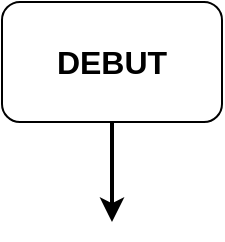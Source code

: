 <mxfile version="20.3.0" type="device"><diagram id="C68gqR4JyjTgT6ZDJM9y" name="Page-1"><mxGraphModel dx="1102" dy="685" grid="1" gridSize="10" guides="1" tooltips="1" connect="1" arrows="1" fold="1" page="1" pageScale="1" pageWidth="827" pageHeight="1169" math="0" shadow="0"><root><mxCell id="0"/><mxCell id="1" parent="0"/><mxCell id="498NuPFVYxKvgojDHFwp-1" value="&lt;font size=&quot;1&quot;&gt;&lt;b style=&quot;font-size: 16px;&quot;&gt;DEBUT&lt;/b&gt;&lt;/font&gt;" style="rounded=1;whiteSpace=wrap;html=1;" vertex="1" parent="1"><mxGeometry x="350" y="320" width="110" height="60" as="geometry"/></mxCell><mxCell id="498NuPFVYxKvgojDHFwp-2" value="" style="endArrow=classic;html=1;rounded=0;fontSize=16;exitX=0.5;exitY=1;exitDx=0;exitDy=0;strokeWidth=2;" edge="1" parent="1" source="498NuPFVYxKvgojDHFwp-1"><mxGeometry width="50" height="50" relative="1" as="geometry"><mxPoint x="390" y="370" as="sourcePoint"/><mxPoint x="405" y="430" as="targetPoint"/></mxGeometry></mxCell></root></mxGraphModel></diagram></mxfile>
